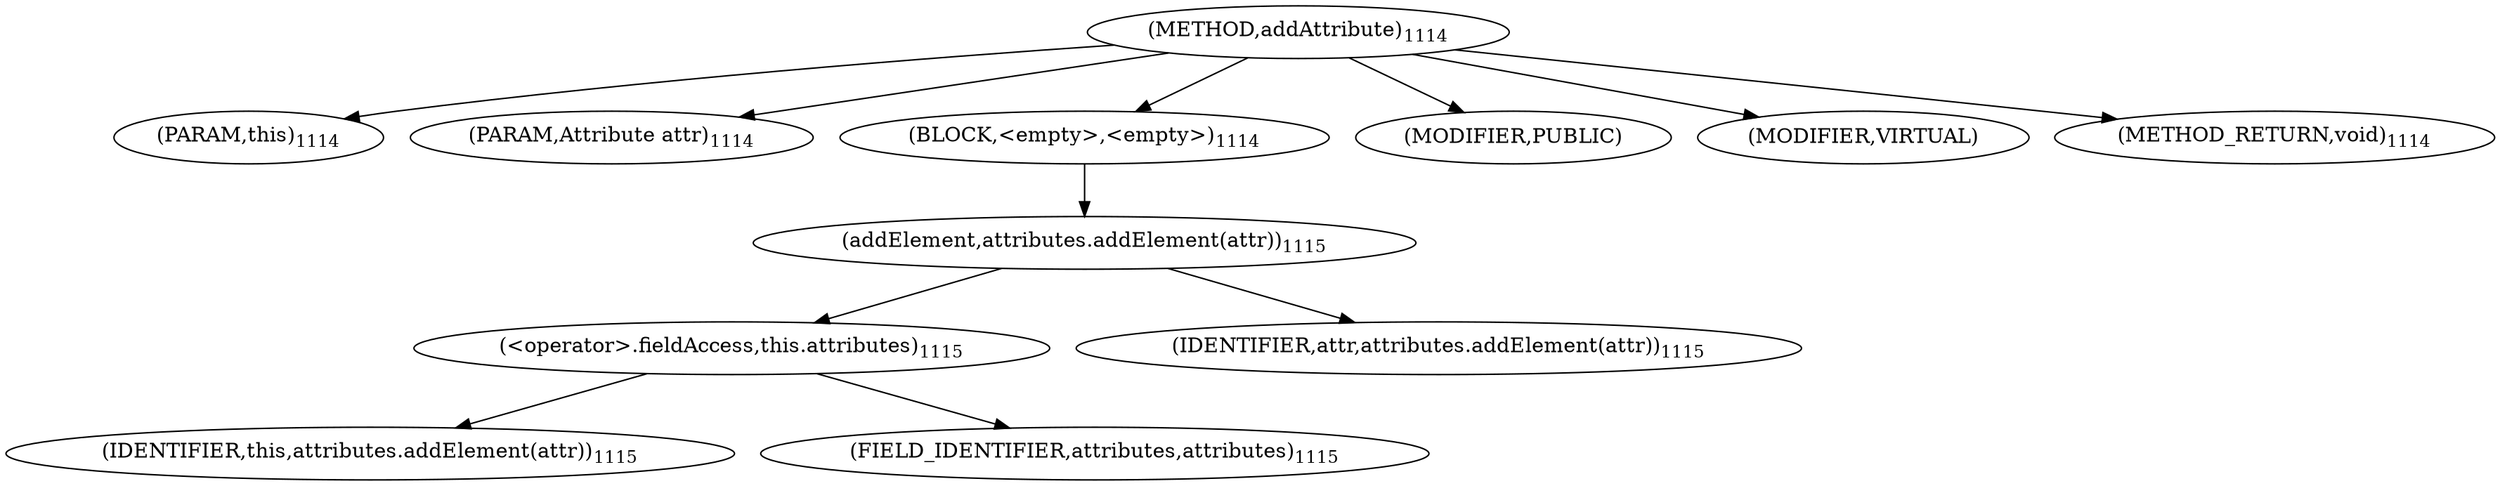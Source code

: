 digraph "addAttribute" {  
"2358" [label = <(METHOD,addAttribute)<SUB>1114</SUB>> ]
"2359" [label = <(PARAM,this)<SUB>1114</SUB>> ]
"2360" [label = <(PARAM,Attribute attr)<SUB>1114</SUB>> ]
"2361" [label = <(BLOCK,&lt;empty&gt;,&lt;empty&gt;)<SUB>1114</SUB>> ]
"2362" [label = <(addElement,attributes.addElement(attr))<SUB>1115</SUB>> ]
"2363" [label = <(&lt;operator&gt;.fieldAccess,this.attributes)<SUB>1115</SUB>> ]
"2364" [label = <(IDENTIFIER,this,attributes.addElement(attr))<SUB>1115</SUB>> ]
"2365" [label = <(FIELD_IDENTIFIER,attributes,attributes)<SUB>1115</SUB>> ]
"2366" [label = <(IDENTIFIER,attr,attributes.addElement(attr))<SUB>1115</SUB>> ]
"2367" [label = <(MODIFIER,PUBLIC)> ]
"2368" [label = <(MODIFIER,VIRTUAL)> ]
"2369" [label = <(METHOD_RETURN,void)<SUB>1114</SUB>> ]
  "2358" -> "2359" 
  "2358" -> "2360" 
  "2358" -> "2361" 
  "2358" -> "2367" 
  "2358" -> "2368" 
  "2358" -> "2369" 
  "2361" -> "2362" 
  "2362" -> "2363" 
  "2362" -> "2366" 
  "2363" -> "2364" 
  "2363" -> "2365" 
}
